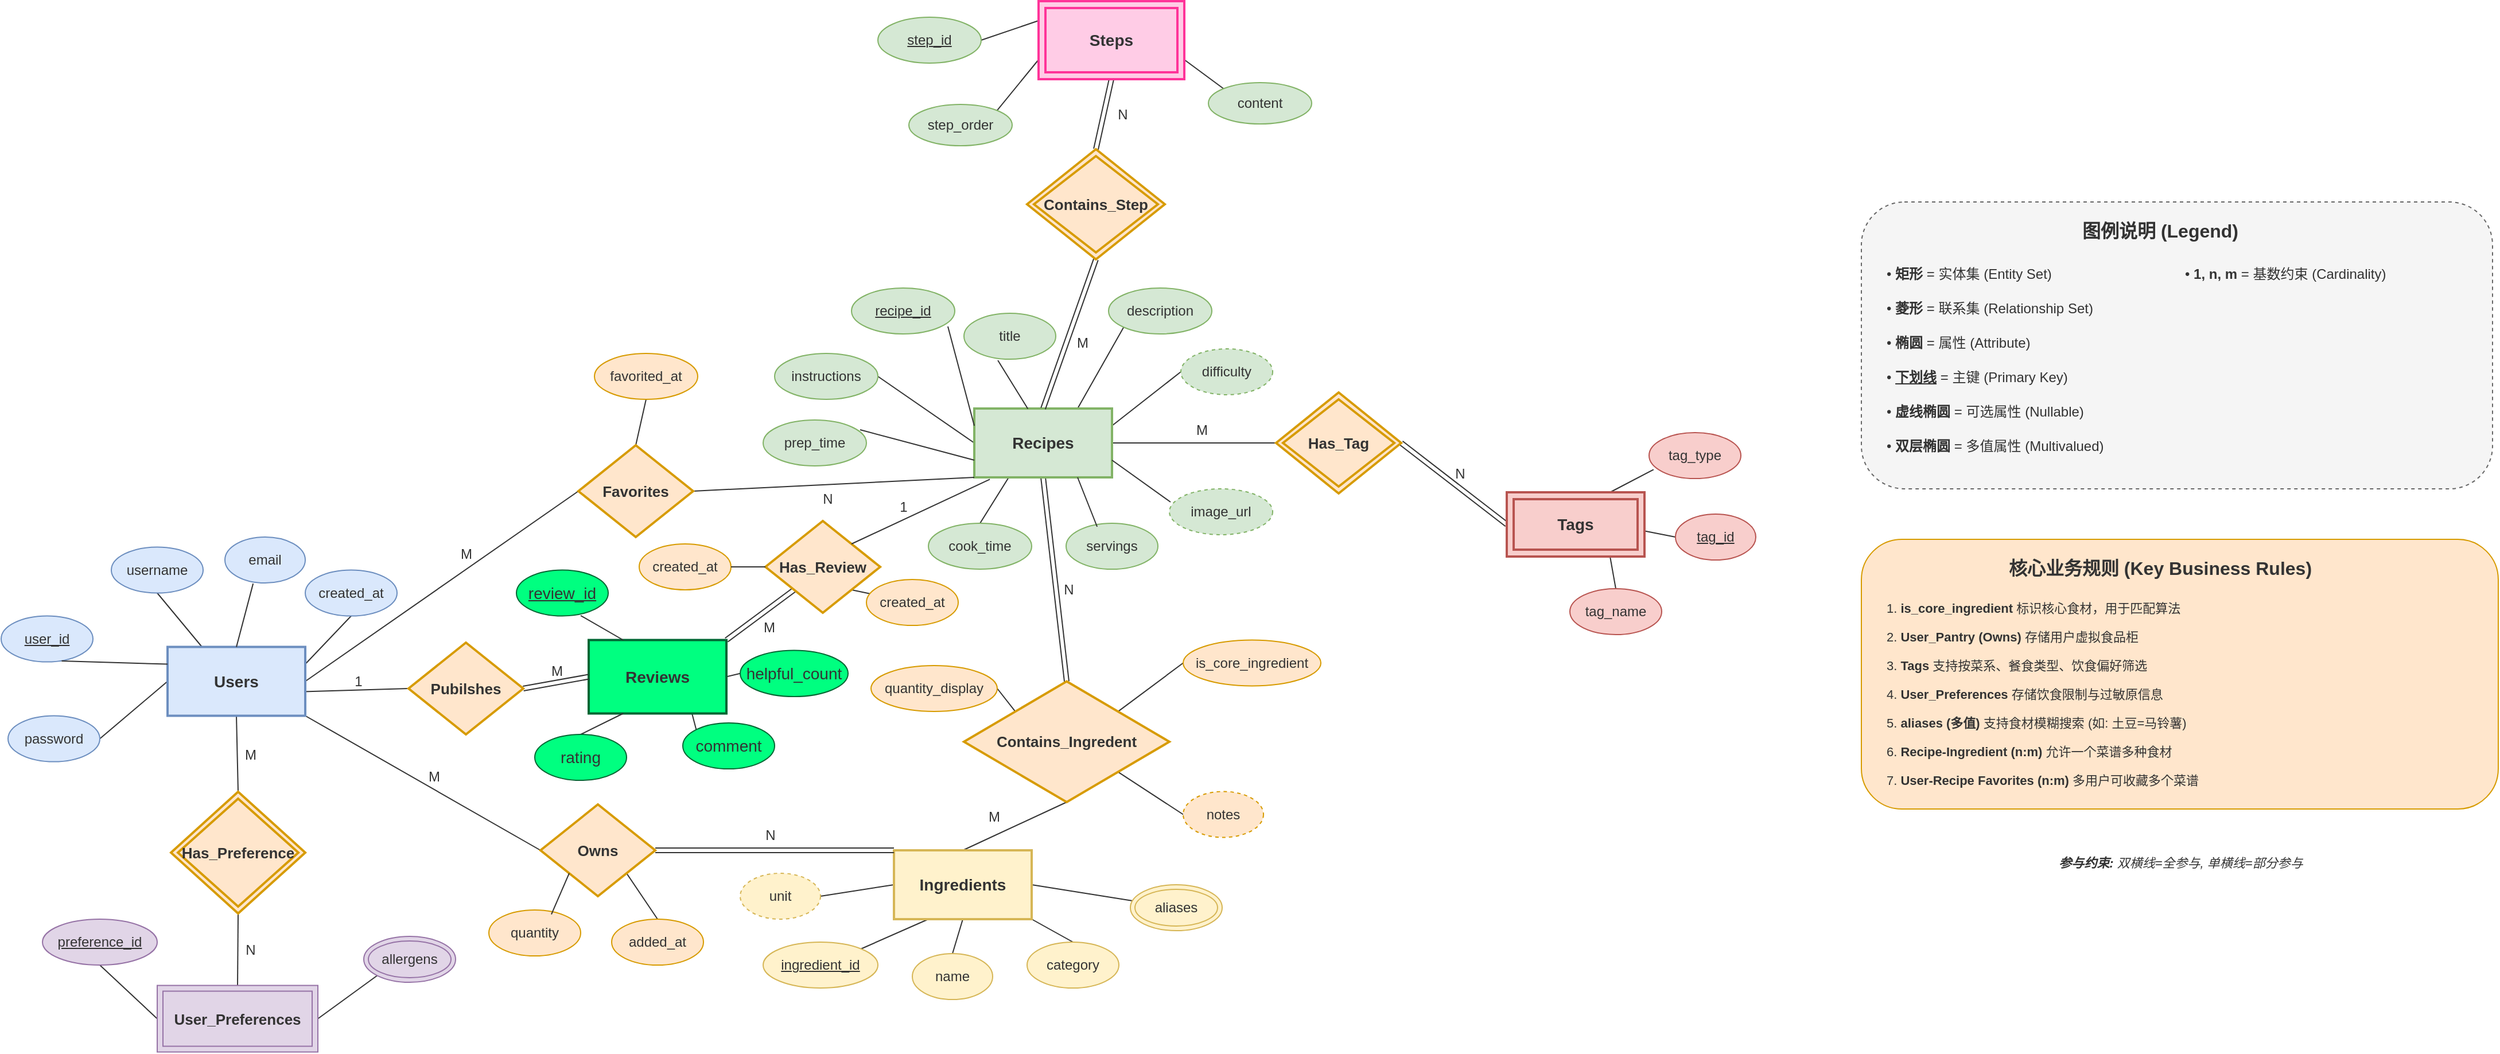 <mxfile version="28.2.5">
  <diagram name="第 1 页" id="XgIQo4NafmfbC__hgtfv">
    <mxGraphModel dx="1682" dy="1152" grid="0" gridSize="10" guides="1" tooltips="1" connect="1" arrows="1" fold="1" page="0" pageScale="1" pageWidth="1169" pageHeight="827" background="#ffffff" math="0" shadow="0">
      <root>
        <mxCell id="0" />
        <mxCell id="1" parent="0" />
        <mxCell id="4LYANcPHWq9vuV5rM0Qy-9" style="rounded=0;orthogonalLoop=1;jettySize=auto;html=1;exitX=0.25;exitY=1;exitDx=0;exitDy=0;entryX=1;entryY=0;entryDx=0;entryDy=0;endArrow=none;endFill=0;strokeColor=#333333;" parent="1" source="4LYANcPHWq9vuV5rM0Qy-1" target="4LYANcPHWq9vuV5rM0Qy-2" edge="1">
          <mxGeometry relative="1" as="geometry" />
        </mxCell>
        <mxCell id="4LYANcPHWq9vuV5rM0Qy-10" style="rounded=0;orthogonalLoop=1;jettySize=auto;html=1;exitX=0;exitY=0.5;exitDx=0;exitDy=0;entryX=1;entryY=0.5;entryDx=0;entryDy=0;endArrow=none;endFill=0;strokeColor=#333333;" parent="1" source="4LYANcPHWq9vuV5rM0Qy-1" target="4LYANcPHWq9vuV5rM0Qy-6" edge="1">
          <mxGeometry relative="1" as="geometry" />
        </mxCell>
        <mxCell id="4LYANcPHWq9vuV5rM0Qy-11" style="rounded=0;orthogonalLoop=1;jettySize=auto;html=1;exitX=0.5;exitY=1;exitDx=0;exitDy=0;entryX=0.5;entryY=0;entryDx=0;entryDy=0;endArrow=none;endFill=0;strokeColor=#333333;" parent="1" source="4LYANcPHWq9vuV5rM0Qy-1" target="4LYANcPHWq9vuV5rM0Qy-3" edge="1">
          <mxGeometry relative="1" as="geometry" />
        </mxCell>
        <mxCell id="4LYANcPHWq9vuV5rM0Qy-12" style="rounded=0;orthogonalLoop=1;jettySize=auto;html=1;exitX=1;exitY=1;exitDx=0;exitDy=0;entryX=0.5;entryY=0;entryDx=0;entryDy=0;endArrow=none;endFill=0;strokeColor=#333333;" parent="1" source="4LYANcPHWq9vuV5rM0Qy-1" target="4LYANcPHWq9vuV5rM0Qy-4" edge="1">
          <mxGeometry relative="1" as="geometry" />
        </mxCell>
        <mxCell id="4LYANcPHWq9vuV5rM0Qy-13" style="rounded=0;orthogonalLoop=1;jettySize=auto;html=1;exitX=1;exitY=0.5;exitDx=0;exitDy=0;endArrow=none;endFill=0;strokeColor=#333333;" parent="1" source="4LYANcPHWq9vuV5rM0Qy-1" target="4LYANcPHWq9vuV5rM0Qy-5" edge="1">
          <mxGeometry relative="1" as="geometry" />
        </mxCell>
        <mxCell id="4LYANcPHWq9vuV5rM0Qy-44" style="rounded=0;orthogonalLoop=1;jettySize=auto;html=1;exitX=0.5;exitY=0;exitDx=0;exitDy=0;entryX=0.5;entryY=1;entryDx=0;entryDy=0;strokeColor=#333333;endArrow=none;endFill=0;" parent="1" source="4LYANcPHWq9vuV5rM0Qy-1" target="4LYANcPHWq9vuV5rM0Qy-34" edge="1">
          <mxGeometry relative="1" as="geometry" />
        </mxCell>
        <mxCell id="4LYANcPHWq9vuV5rM0Qy-1" value="&lt;b&gt;Ingredients&lt;/b&gt;" style="rounded=0;whiteSpace=wrap;html=1;fillColor=#fff2cc;strokeColor=#d6b656;fontStyle=1;fontSize=14;strokeWidth=2;fontColor=#333333;" parent="1" vertex="1">
          <mxGeometry x="868" y="1071" width="120" height="60" as="geometry" />
        </mxCell>
        <mxCell id="4LYANcPHWq9vuV5rM0Qy-2" value="&lt;u&gt;ingredient_id&lt;/u&gt;" style="ellipse;whiteSpace=wrap;html=1;fillColor=#fff2cc;strokeColor=#d6b656;fontColor=#333333;" parent="1" vertex="1">
          <mxGeometry x="754" y="1151" width="100" height="40" as="geometry" />
        </mxCell>
        <mxCell id="4LYANcPHWq9vuV5rM0Qy-3" value="name" style="ellipse;whiteSpace=wrap;html=1;fillColor=#fff2cc;strokeColor=#d6b656;fontColor=#333333;" parent="1" vertex="1">
          <mxGeometry x="884" y="1161" width="70" height="40" as="geometry" />
        </mxCell>
        <mxCell id="4LYANcPHWq9vuV5rM0Qy-4" value="category" style="ellipse;whiteSpace=wrap;html=1;fillColor=#fff2cc;strokeColor=#d6b656;fontColor=#333333;" parent="1" vertex="1">
          <mxGeometry x="984" y="1151" width="80" height="40" as="geometry" />
        </mxCell>
        <mxCell id="4LYANcPHWq9vuV5rM0Qy-5" value="aliases" style="ellipse;whiteSpace=wrap;html=1;fillColor=#fff2cc;strokeColor=#d6b656;shape=doubleEllipse;fontColor=#333333;" parent="1" vertex="1">
          <mxGeometry x="1074" y="1101" width="80" height="40" as="geometry" />
        </mxCell>
        <mxCell id="4LYANcPHWq9vuV5rM0Qy-6" value="unit" style="ellipse;whiteSpace=wrap;html=1;fillColor=#fff2cc;strokeColor=#d6b656;dashed=1;fontColor=#333333;" parent="1" vertex="1">
          <mxGeometry x="734" y="1091" width="70" height="40" as="geometry" />
        </mxCell>
        <mxCell id="4LYANcPHWq9vuV5rM0Qy-26" style="rounded=0;orthogonalLoop=1;jettySize=auto;html=1;exitX=0.75;exitY=0;exitDx=0;exitDy=0;entryX=0;entryY=1;entryDx=0;entryDy=0;strokeColor=#333333;startArrow=none;startFill=0;endArrow=none;endFill=0;" parent="1" source="4LYANcPHWq9vuV5rM0Qy-14" target="4LYANcPHWq9vuV5rM0Qy-17" edge="1">
          <mxGeometry relative="1" as="geometry" />
        </mxCell>
        <mxCell id="4LYANcPHWq9vuV5rM0Qy-27" style="rounded=0;orthogonalLoop=1;jettySize=auto;html=1;exitX=1;exitY=0.25;exitDx=0;exitDy=0;entryX=0;entryY=0.5;entryDx=0;entryDy=0;strokeColor=#333333;startArrow=none;startFill=0;endArrow=none;endFill=0;" parent="1" source="4LYANcPHWq9vuV5rM0Qy-14" target="4LYANcPHWq9vuV5rM0Qy-23" edge="1">
          <mxGeometry relative="1" as="geometry" />
        </mxCell>
        <mxCell id="4LYANcPHWq9vuV5rM0Qy-30" style="rounded=0;orthogonalLoop=1;jettySize=auto;html=1;exitX=0.25;exitY=1;exitDx=0;exitDy=0;entryX=0.5;entryY=0;entryDx=0;entryDy=0;strokeColor=#333333;startArrow=none;startFill=0;endArrow=none;endFill=0;" parent="1" source="4LYANcPHWq9vuV5rM0Qy-14" target="4LYANcPHWq9vuV5rM0Qy-20" edge="1">
          <mxGeometry relative="1" as="geometry" />
        </mxCell>
        <mxCell id="4LYANcPHWq9vuV5rM0Qy-32" style="rounded=0;orthogonalLoop=1;jettySize=auto;html=1;exitX=0;exitY=0.5;exitDx=0;exitDy=0;entryX=1;entryY=0.5;entryDx=0;entryDy=0;strokeColor=#333333;startArrow=none;startFill=0;endArrow=none;endFill=0;" parent="1" source="4LYANcPHWq9vuV5rM0Qy-14" target="4LYANcPHWq9vuV5rM0Qy-18" edge="1">
          <mxGeometry relative="1" as="geometry" />
        </mxCell>
        <mxCell id="4LYANcPHWq9vuV5rM0Qy-43" style="rounded=0;orthogonalLoop=1;jettySize=auto;html=1;exitX=0.5;exitY=1;exitDx=0;exitDy=0;entryX=0.5;entryY=0;entryDx=0;entryDy=0;strokeColor=#333333;endArrow=none;endFill=0;shape=link;" parent="1" source="4LYANcPHWq9vuV5rM0Qy-14" target="4LYANcPHWq9vuV5rM0Qy-34" edge="1">
          <mxGeometry relative="1" as="geometry" />
        </mxCell>
        <mxCell id="4LYANcPHWq9vuV5rM0Qy-100" style="rounded=0;orthogonalLoop=1;jettySize=auto;html=1;exitX=1;exitY=0.5;exitDx=0;exitDy=0;strokeColor=#333333;entryX=0;entryY=0.5;entryDx=0;entryDy=0;endArrow=none;endFill=0;" parent="1" source="4LYANcPHWq9vuV5rM0Qy-14" target="fGZl--ZOmI5c5a0cFDRq-34" edge="1">
          <mxGeometry relative="1" as="geometry">
            <mxPoint x="1241" y="716" as="targetPoint" />
          </mxGeometry>
        </mxCell>
        <mxCell id="4LYANcPHWq9vuV5rM0Qy-14" value="&lt;b&gt;Recipes&lt;/b&gt;" style="rounded=0;whiteSpace=wrap;html=1;fillColor=#d5e8d4;strokeColor=#82B366;fontStyle=1;fontSize=14;strokeWidth=2;fontColor=#333333;" parent="1" vertex="1">
          <mxGeometry x="938" y="686" width="120" height="60" as="geometry" />
        </mxCell>
        <mxCell id="4LYANcPHWq9vuV5rM0Qy-15" value="&lt;u&gt;recipe_id&lt;/u&gt;" style="ellipse;whiteSpace=wrap;html=1;fillColor=#d5e8d4;strokeColor=#82b366;fontColor=#333333;" parent="1" vertex="1">
          <mxGeometry x="831" y="581" width="90" height="40" as="geometry" />
        </mxCell>
        <mxCell id="4LYANcPHWq9vuV5rM0Qy-16" value="title" style="ellipse;whiteSpace=wrap;html=1;fillColor=#d5e8d4;strokeColor=#82b366;fontColor=#333333;" parent="1" vertex="1">
          <mxGeometry x="929" y="603" width="80" height="40" as="geometry" />
        </mxCell>
        <mxCell id="4LYANcPHWq9vuV5rM0Qy-17" value="description" style="ellipse;whiteSpace=wrap;html=1;fillColor=#d5e8d4;strokeColor=#82b366;fontColor=#333333;" parent="1" vertex="1">
          <mxGeometry x="1055" y="581" width="90" height="40" as="geometry" />
        </mxCell>
        <mxCell id="4LYANcPHWq9vuV5rM0Qy-18" value="instructions" style="ellipse;whiteSpace=wrap;html=1;fillColor=#d5e8d4;strokeColor=#82b366;fontColor=#333333;" parent="1" vertex="1">
          <mxGeometry x="764" y="638" width="90" height="40" as="geometry" />
        </mxCell>
        <mxCell id="4LYANcPHWq9vuV5rM0Qy-19" value="prep_time" style="ellipse;whiteSpace=wrap;html=1;fillColor=#d5e8d4;strokeColor=#82b366;fontColor=#333333;" parent="1" vertex="1">
          <mxGeometry x="754" y="696" width="90" height="40" as="geometry" />
        </mxCell>
        <mxCell id="4LYANcPHWq9vuV5rM0Qy-20" value="cook_time" style="ellipse;whiteSpace=wrap;html=1;fillColor=#d5e8d4;strokeColor=#82b366;fontColor=#333333;" parent="1" vertex="1">
          <mxGeometry x="898" y="786" width="90" height="40" as="geometry" />
        </mxCell>
        <mxCell id="4LYANcPHWq9vuV5rM0Qy-21" value="servings" style="ellipse;whiteSpace=wrap;html=1;fillColor=#d5e8d4;strokeColor=#82b366;fontColor=#333333;" parent="1" vertex="1">
          <mxGeometry x="1018" y="786" width="80" height="40" as="geometry" />
        </mxCell>
        <mxCell id="4LYANcPHWq9vuV5rM0Qy-22" value="image_url" style="ellipse;whiteSpace=wrap;html=1;fillColor=#d5e8d4;strokeColor=#82b366;dashed=1;fontColor=#333333;" parent="1" vertex="1">
          <mxGeometry x="1108" y="756" width="90" height="40" as="geometry" />
        </mxCell>
        <mxCell id="4LYANcPHWq9vuV5rM0Qy-23" value="difficulty" style="ellipse;whiteSpace=wrap;html=1;fillColor=#d5e8d4;strokeColor=#82b366;dashed=1;fontColor=#333333;" parent="1" vertex="1">
          <mxGeometry x="1118" y="634" width="80" height="40" as="geometry" />
        </mxCell>
        <mxCell id="4LYANcPHWq9vuV5rM0Qy-25" style="rounded=0;orthogonalLoop=1;jettySize=auto;html=1;exitX=0.389;exitY=0.004;exitDx=0;exitDy=0;entryX=0.369;entryY=1.025;entryDx=0;entryDy=0;entryPerimeter=0;strokeColor=#333333;startArrow=none;startFill=0;exitPerimeter=0;endArrow=none;endFill=0;" parent="1" source="4LYANcPHWq9vuV5rM0Qy-14" target="4LYANcPHWq9vuV5rM0Qy-16" edge="1">
          <mxGeometry relative="1" as="geometry" />
        </mxCell>
        <mxCell id="4LYANcPHWq9vuV5rM0Qy-28" style="rounded=0;orthogonalLoop=1;jettySize=auto;html=1;exitX=1;exitY=0.75;exitDx=0;exitDy=0;entryX=0.011;entryY=0.288;entryDx=0;entryDy=0;entryPerimeter=0;strokeColor=#333333;startArrow=none;startFill=0;endArrow=none;endFill=0;" parent="1" source="4LYANcPHWq9vuV5rM0Qy-14" target="4LYANcPHWq9vuV5rM0Qy-22" edge="1">
          <mxGeometry relative="1" as="geometry" />
        </mxCell>
        <mxCell id="4LYANcPHWq9vuV5rM0Qy-29" style="rounded=0;orthogonalLoop=1;jettySize=auto;html=1;exitX=0.75;exitY=1;exitDx=0;exitDy=0;entryX=0.338;entryY=0.075;entryDx=0;entryDy=0;entryPerimeter=0;strokeColor=#333333;startArrow=none;startFill=0;endArrow=none;endFill=0;" parent="1" source="4LYANcPHWq9vuV5rM0Qy-14" target="4LYANcPHWq9vuV5rM0Qy-21" edge="1">
          <mxGeometry relative="1" as="geometry" />
        </mxCell>
        <mxCell id="4LYANcPHWq9vuV5rM0Qy-31" style="rounded=0;orthogonalLoop=1;jettySize=auto;html=1;exitX=0;exitY=0.75;exitDx=0;exitDy=0;entryX=0.939;entryY=0.213;entryDx=0;entryDy=0;entryPerimeter=0;strokeColor=#333333;startArrow=none;startFill=0;endArrow=none;endFill=0;" parent="1" source="4LYANcPHWq9vuV5rM0Qy-14" target="4LYANcPHWq9vuV5rM0Qy-19" edge="1">
          <mxGeometry relative="1" as="geometry" />
        </mxCell>
        <mxCell id="4LYANcPHWq9vuV5rM0Qy-33" style="rounded=0;orthogonalLoop=1;jettySize=auto;html=1;exitX=0;exitY=0.25;exitDx=0;exitDy=0;entryX=0.933;entryY=0.838;entryDx=0;entryDy=0;entryPerimeter=0;strokeColor=#333333;startArrow=none;startFill=0;endArrow=none;endFill=0;" parent="1" source="4LYANcPHWq9vuV5rM0Qy-14" target="4LYANcPHWq9vuV5rM0Qy-15" edge="1">
          <mxGeometry relative="1" as="geometry" />
        </mxCell>
        <mxCell id="4LYANcPHWq9vuV5rM0Qy-40" style="rounded=0;orthogonalLoop=1;jettySize=auto;html=1;exitX=1;exitY=0;exitDx=0;exitDy=0;entryX=0;entryY=0.5;entryDx=0;entryDy=0;strokeColor=#333333;endArrow=none;endFill=0;" parent="1" source="4LYANcPHWq9vuV5rM0Qy-34" target="4LYANcPHWq9vuV5rM0Qy-36" edge="1">
          <mxGeometry relative="1" as="geometry" />
        </mxCell>
        <mxCell id="4LYANcPHWq9vuV5rM0Qy-41" style="rounded=0;orthogonalLoop=1;jettySize=auto;html=1;exitX=1;exitY=1;exitDx=0;exitDy=0;entryX=0;entryY=0.5;entryDx=0;entryDy=0;strokeColor=#333333;endArrow=none;endFill=0;" parent="1" source="4LYANcPHWq9vuV5rM0Qy-34" target="4LYANcPHWq9vuV5rM0Qy-37" edge="1">
          <mxGeometry relative="1" as="geometry" />
        </mxCell>
        <mxCell id="4LYANcPHWq9vuV5rM0Qy-42" style="rounded=0;orthogonalLoop=1;jettySize=auto;html=1;exitX=0;exitY=0;exitDx=0;exitDy=0;entryX=1;entryY=0.5;entryDx=0;entryDy=0;strokeColor=#333333;endArrow=none;endFill=0;" parent="1" source="4LYANcPHWq9vuV5rM0Qy-34" target="4LYANcPHWq9vuV5rM0Qy-35" edge="1">
          <mxGeometry relative="1" as="geometry" />
        </mxCell>
        <mxCell id="4LYANcPHWq9vuV5rM0Qy-34" value="&lt;b&gt;Contains_Ingredent&lt;/b&gt;" style="rhombus;whiteSpace=wrap;html=1;fillColor=#ffe6cc;strokeColor=#d79b00;fontStyle=1;fontSize=13;strokeWidth=2;fontColor=#333333;" parent="1" vertex="1">
          <mxGeometry x="929" y="923.75" width="179" height="105.25" as="geometry" />
        </mxCell>
        <mxCell id="4LYANcPHWq9vuV5rM0Qy-35" value="quantity_display" style="ellipse;whiteSpace=wrap;html=1;fillColor=#ffe6cc;strokeColor=#d79b00;fontColor=#333333;" parent="1" vertex="1">
          <mxGeometry x="848" y="910" width="110" height="40" as="geometry" />
        </mxCell>
        <mxCell id="4LYANcPHWq9vuV5rM0Qy-36" value="is_core_ingredient" style="ellipse;whiteSpace=wrap;html=1;fillColor=#ffe6cc;strokeColor=#d79b00;fontColor=#333333;" parent="1" vertex="1">
          <mxGeometry x="1120" y="887.75" width="120" height="40" as="geometry" />
        </mxCell>
        <mxCell id="4LYANcPHWq9vuV5rM0Qy-37" value="notes" style="ellipse;whiteSpace=wrap;html=1;fillColor=#ffe6cc;strokeColor=#d79b00;dashed=1;fontColor=#333333;" parent="1" vertex="1">
          <mxGeometry x="1120" y="1019.75" width="70" height="40" as="geometry" />
        </mxCell>
        <mxCell id="4LYANcPHWq9vuV5rM0Qy-56" style="rounded=0;orthogonalLoop=1;jettySize=auto;html=1;exitX=0.25;exitY=0;exitDx=0;exitDy=0;entryX=0.5;entryY=1;entryDx=0;entryDy=0;strokeColor=#333333;endArrow=none;endFill=0;" parent="1" source="4LYANcPHWq9vuV5rM0Qy-46" target="4LYANcPHWq9vuV5rM0Qy-48" edge="1">
          <mxGeometry relative="1" as="geometry" />
        </mxCell>
        <mxCell id="4LYANcPHWq9vuV5rM0Qy-58" style="rounded=0;orthogonalLoop=1;jettySize=auto;html=1;exitX=1;exitY=0.25;exitDx=0;exitDy=0;entryX=0.5;entryY=1;entryDx=0;entryDy=0;strokeColor=#333333;endArrow=none;endFill=0;" parent="1" source="4LYANcPHWq9vuV5rM0Qy-46" target="4LYANcPHWq9vuV5rM0Qy-51" edge="1">
          <mxGeometry relative="1" as="geometry" />
        </mxCell>
        <mxCell id="4LYANcPHWq9vuV5rM0Qy-59" style="rounded=0;orthogonalLoop=1;jettySize=auto;html=1;exitX=0;exitY=0.5;exitDx=0;exitDy=0;entryX=1;entryY=0.5;entryDx=0;entryDy=0;strokeColor=#333333;endArrow=none;endFill=0;" parent="1" source="4LYANcPHWq9vuV5rM0Qy-46" target="4LYANcPHWq9vuV5rM0Qy-50" edge="1">
          <mxGeometry relative="1" as="geometry" />
        </mxCell>
        <mxCell id="4LYANcPHWq9vuV5rM0Qy-67" style="rounded=0;orthogonalLoop=1;jettySize=auto;html=1;exitX=0.5;exitY=1;exitDx=0;exitDy=0;entryX=0.5;entryY=0;entryDx=0;entryDy=0;strokeColor=#333333;endArrow=none;endFill=0;" parent="1" source="4LYANcPHWq9vuV5rM0Qy-46" target="fGZl--ZOmI5c5a0cFDRq-9" edge="1">
          <mxGeometry relative="1" as="geometry">
            <mxPoint x="296.0" y="1040.25" as="targetPoint" />
          </mxGeometry>
        </mxCell>
        <mxCell id="4LYANcPHWq9vuV5rM0Qy-82" style="rounded=0;orthogonalLoop=1;jettySize=auto;html=1;exitX=1;exitY=1;exitDx=0;exitDy=0;entryX=0;entryY=0.5;entryDx=0;entryDy=0;strokeColor=#333333;endArrow=none;endFill=0;" parent="1" source="4LYANcPHWq9vuV5rM0Qy-46" target="4LYANcPHWq9vuV5rM0Qy-72" edge="1">
          <mxGeometry relative="1" as="geometry" />
        </mxCell>
        <mxCell id="4LYANcPHWq9vuV5rM0Qy-86" style="rounded=0;orthogonalLoop=1;jettySize=auto;html=1;exitX=1;exitY=0.5;exitDx=0;exitDy=0;entryX=0;entryY=0.5;entryDx=0;entryDy=0;strokeColor=#333333;endArrow=none;endFill=0;" parent="1" source="4LYANcPHWq9vuV5rM0Qy-46" target="4LYANcPHWq9vuV5rM0Qy-85" edge="1">
          <mxGeometry relative="1" as="geometry" />
        </mxCell>
        <mxCell id="Ztesn_iidaRLeLfR7DhW-21" style="rounded=0;orthogonalLoop=1;jettySize=auto;html=1;exitX=0.986;exitY=0.649;exitDx=0;exitDy=0;entryX=0;entryY=0.5;entryDx=0;entryDy=0;endArrow=none;endFill=0;strokeColor=#333333;exitPerimeter=0;" parent="1" source="4LYANcPHWq9vuV5rM0Qy-46" target="Ztesn_iidaRLeLfR7DhW-19" edge="1">
          <mxGeometry relative="1" as="geometry" />
        </mxCell>
        <mxCell id="4LYANcPHWq9vuV5rM0Qy-46" value="&lt;b&gt;Users&lt;/b&gt;" style="rounded=0;whiteSpace=wrap;html=1;fillColor=#dae8fc;strokeColor=#6c8ebf;fontStyle=1;fontSize=14;strokeWidth=2;fontColor=#333333;" parent="1" vertex="1">
          <mxGeometry x="235" y="893.75" width="120" height="60" as="geometry" />
        </mxCell>
        <mxCell id="4LYANcPHWq9vuV5rM0Qy-47" value="&lt;u&gt;user_id&lt;/u&gt;" style="ellipse;whiteSpace=wrap;html=1;fillColor=#dae8fc;strokeColor=#6c8ebf;fontColor=#333333;" parent="1" vertex="1">
          <mxGeometry x="90" y="866.75" width="80" height="40" as="geometry" />
        </mxCell>
        <mxCell id="4LYANcPHWq9vuV5rM0Qy-48" value="username" style="ellipse;whiteSpace=wrap;html=1;fillColor=#dae8fc;strokeColor=#6c8ebf;fontColor=#333333;" parent="1" vertex="1">
          <mxGeometry x="186" y="806.75" width="80" height="40" as="geometry" />
        </mxCell>
        <mxCell id="4LYANcPHWq9vuV5rM0Qy-49" value="email" style="ellipse;whiteSpace=wrap;html=1;fillColor=#dae8fc;strokeColor=#6c8ebf;fontColor=#333333;" parent="1" vertex="1">
          <mxGeometry x="285" y="798" width="70" height="40" as="geometry" />
        </mxCell>
        <mxCell id="4LYANcPHWq9vuV5rM0Qy-50" value="password" style="ellipse;whiteSpace=wrap;html=1;fillColor=#dae8fc;strokeColor=#6c8ebf;fontColor=#333333;" parent="1" vertex="1">
          <mxGeometry x="96" y="953.75" width="80" height="40" as="geometry" />
        </mxCell>
        <mxCell id="4LYANcPHWq9vuV5rM0Qy-51" value="created_at" style="ellipse;whiteSpace=wrap;html=1;fillColor=#dae8fc;strokeColor=#6c8ebf;fontColor=#333333;" parent="1" vertex="1">
          <mxGeometry x="355" y="826.75" width="80" height="40" as="geometry" />
        </mxCell>
        <mxCell id="4LYANcPHWq9vuV5rM0Qy-55" style="rounded=0;orthogonalLoop=1;jettySize=auto;html=1;exitX=0;exitY=0.25;exitDx=0;exitDy=0;entryX=0.659;entryY=0.982;entryDx=0;entryDy=0;entryPerimeter=0;strokeColor=#333333;endArrow=none;endFill=0;" parent="1" source="4LYANcPHWq9vuV5rM0Qy-46" target="4LYANcPHWq9vuV5rM0Qy-47" edge="1">
          <mxGeometry relative="1" as="geometry" />
        </mxCell>
        <mxCell id="4LYANcPHWq9vuV5rM0Qy-57" style="rounded=0;orthogonalLoop=1;jettySize=auto;html=1;exitX=0.5;exitY=0;exitDx=0;exitDy=0;entryX=0.351;entryY=1.014;entryDx=0;entryDy=0;strokeColor=#333333;endArrow=none;endFill=0;entryPerimeter=0;" parent="1" source="4LYANcPHWq9vuV5rM0Qy-46" target="4LYANcPHWq9vuV5rM0Qy-49" edge="1">
          <mxGeometry relative="1" as="geometry" />
        </mxCell>
        <mxCell id="4LYANcPHWq9vuV5rM0Qy-64" style="rounded=0;orthogonalLoop=1;jettySize=auto;html=1;exitX=0;exitY=0.5;exitDx=0;exitDy=0;entryX=0.5;entryY=1;entryDx=0;entryDy=0;strokeColor=#333333;endArrow=none;endFill=0;" parent="1" source="fGZl--ZOmI5c5a0cFDRq-6" target="4LYANcPHWq9vuV5rM0Qy-61" edge="1">
          <mxGeometry relative="1" as="geometry">
            <mxPoint x="226" y="1192.25" as="sourcePoint" />
          </mxGeometry>
        </mxCell>
        <mxCell id="4LYANcPHWq9vuV5rM0Qy-65" style="rounded=0;orthogonalLoop=1;jettySize=auto;html=1;entryX=0;entryY=1;entryDx=0;entryDy=0;strokeColor=#333333;endArrow=none;endFill=0;exitX=1;exitY=0.5;exitDx=0;exitDy=0;" parent="1" source="fGZl--ZOmI5c5a0cFDRq-6" target="4LYANcPHWq9vuV5rM0Qy-62" edge="1">
          <mxGeometry relative="1" as="geometry">
            <mxPoint x="393" y="1208" as="sourcePoint" />
          </mxGeometry>
        </mxCell>
        <mxCell id="4LYANcPHWq9vuV5rM0Qy-61" value="&lt;u&gt;preference_id&lt;/u&gt;" style="ellipse;whiteSpace=wrap;html=1;fillColor=#e1d5e7;strokeColor=#9673a6;fontColor=#333333;" parent="1" vertex="1">
          <mxGeometry x="126" y="1131" width="100" height="40" as="geometry" />
        </mxCell>
        <mxCell id="4LYANcPHWq9vuV5rM0Qy-62" value="allergens" style="ellipse;whiteSpace=wrap;html=1;fillColor=#e1d5e7;strokeColor=#9673a6;shape=doubleEllipse;fontColor=#333333;" parent="1" vertex="1">
          <mxGeometry x="406" y="1146" width="80" height="40" as="geometry" />
        </mxCell>
        <mxCell id="fGZl--ZOmI5c5a0cFDRq-8" style="rounded=0;orthogonalLoop=1;jettySize=auto;html=1;exitX=0.5;exitY=1;exitDx=0;exitDy=0;entryX=0.5;entryY=0;entryDx=0;entryDy=0;strokeColor=#333333;endArrow=none;endFill=0;" edge="1" parent="1" source="fGZl--ZOmI5c5a0cFDRq-9" target="fGZl--ZOmI5c5a0cFDRq-6">
          <mxGeometry relative="1" as="geometry">
            <mxPoint x="296.0" y="1115.25" as="sourcePoint" />
          </mxGeometry>
        </mxCell>
        <mxCell id="4LYANcPHWq9vuV5rM0Qy-76" style="rounded=0;orthogonalLoop=1;jettySize=auto;html=1;exitX=1;exitY=0.5;exitDx=0;exitDy=0;entryX=0;entryY=0;entryDx=0;entryDy=0;shape=link;strokeColor=#333333;" parent="1" source="4LYANcPHWq9vuV5rM0Qy-72" target="4LYANcPHWq9vuV5rM0Qy-1" edge="1">
          <mxGeometry relative="1" as="geometry" />
        </mxCell>
        <mxCell id="4LYANcPHWq9vuV5rM0Qy-81" style="rounded=0;orthogonalLoop=1;jettySize=auto;html=1;exitX=1;exitY=1;exitDx=0;exitDy=0;entryX=0.5;entryY=0;entryDx=0;entryDy=0;endArrow=none;endFill=0;strokeColor=#333333;" parent="1" source="4LYANcPHWq9vuV5rM0Qy-72" target="4LYANcPHWq9vuV5rM0Qy-79" edge="1">
          <mxGeometry relative="1" as="geometry" />
        </mxCell>
        <mxCell id="4LYANcPHWq9vuV5rM0Qy-72" value="&lt;b&gt;Owns&lt;/b&gt;" style="rhombus;whiteSpace=wrap;html=1;fillColor=#ffe6cc;strokeColor=#d79b00;fontStyle=1;fontSize=13;strokeWidth=2;fontColor=#333333;" parent="1" vertex="1">
          <mxGeometry x="560" y="1031" width="100" height="80" as="geometry" />
        </mxCell>
        <mxCell id="4LYANcPHWq9vuV5rM0Qy-78" value="quantity" style="ellipse;whiteSpace=wrap;html=1;fillColor=#ffe6cc;strokeColor=#d79b00;fontColor=#333333;" parent="1" vertex="1">
          <mxGeometry x="515" y="1123" width="80" height="40" as="geometry" />
        </mxCell>
        <mxCell id="4LYANcPHWq9vuV5rM0Qy-79" value="added_at" style="ellipse;whiteSpace=wrap;html=1;fillColor=#ffe6cc;strokeColor=#d79b00;fontColor=#333333;" parent="1" vertex="1">
          <mxGeometry x="622" y="1131" width="80" height="40" as="geometry" />
        </mxCell>
        <mxCell id="4LYANcPHWq9vuV5rM0Qy-80" style="rounded=0;orthogonalLoop=1;jettySize=auto;html=1;exitX=0;exitY=1;exitDx=0;exitDy=0;entryX=0.681;entryY=0.096;entryDx=0;entryDy=0;entryPerimeter=0;endArrow=none;endFill=0;strokeColor=#333333;" parent="1" source="4LYANcPHWq9vuV5rM0Qy-72" target="4LYANcPHWq9vuV5rM0Qy-78" edge="1">
          <mxGeometry relative="1" as="geometry" />
        </mxCell>
        <mxCell id="4LYANcPHWq9vuV5rM0Qy-87" style="rounded=0;orthogonalLoop=1;jettySize=auto;html=1;exitX=1;exitY=0.5;exitDx=0;exitDy=0;entryX=0;entryY=1;entryDx=0;entryDy=0;strokeColor=#333333;endArrow=none;endFill=0;" parent="1" source="4LYANcPHWq9vuV5rM0Qy-85" target="4LYANcPHWq9vuV5rM0Qy-14" edge="1">
          <mxGeometry relative="1" as="geometry" />
        </mxCell>
        <mxCell id="4LYANcPHWq9vuV5rM0Qy-89" style="rounded=0;orthogonalLoop=1;jettySize=auto;html=1;exitX=0.5;exitY=0;exitDx=0;exitDy=0;entryX=0.5;entryY=1;entryDx=0;entryDy=0;endArrow=none;endFill=0;strokeColor=#333333;" parent="1" source="4LYANcPHWq9vuV5rM0Qy-85" target="4LYANcPHWq9vuV5rM0Qy-88" edge="1">
          <mxGeometry relative="1" as="geometry" />
        </mxCell>
        <mxCell id="4LYANcPHWq9vuV5rM0Qy-85" value="&lt;b&gt;Favorites&lt;/b&gt;" style="rhombus;whiteSpace=wrap;html=1;fillColor=#ffe6cc;strokeColor=#d79b00;fontStyle=1;fontSize=13;strokeWidth=2;fontColor=#333333;" parent="1" vertex="1">
          <mxGeometry x="593" y="718" width="100" height="80" as="geometry" />
        </mxCell>
        <mxCell id="4LYANcPHWq9vuV5rM0Qy-88" value="favorited_at" style="ellipse;whiteSpace=wrap;html=1;fillColor=#ffe6cc;strokeColor=#d79b00;fontColor=#333333;" parent="1" vertex="1">
          <mxGeometry x="607" y="638" width="90" height="40" as="geometry" />
        </mxCell>
        <mxCell id="4LYANcPHWq9vuV5rM0Qy-97" style="rounded=0;orthogonalLoop=1;jettySize=auto;html=1;exitX=1.002;exitY=0.602;exitDx=0;exitDy=0;entryX=0;entryY=0.5;entryDx=0;entryDy=0;strokeColor=#333333;endArrow=none;endFill=0;exitPerimeter=0;" parent="1" source="fGZl--ZOmI5c5a0cFDRq-43" target="4LYANcPHWq9vuV5rM0Qy-91" edge="1">
          <mxGeometry relative="1" as="geometry">
            <mxPoint x="1522" y="786.5" as="sourcePoint" />
          </mxGeometry>
        </mxCell>
        <mxCell id="4LYANcPHWq9vuV5rM0Qy-98" style="rounded=0;orthogonalLoop=1;jettySize=auto;html=1;exitX=0.75;exitY=1;exitDx=0;exitDy=0;entryX=0.5;entryY=0;entryDx=0;entryDy=0;strokeColor=#333333;endArrow=none;endFill=0;" parent="1" source="fGZl--ZOmI5c5a0cFDRq-43" target="4LYANcPHWq9vuV5rM0Qy-92" edge="1">
          <mxGeometry relative="1" as="geometry">
            <mxPoint x="1491.5" y="812" as="sourcePoint" />
          </mxGeometry>
        </mxCell>
        <mxCell id="4LYANcPHWq9vuV5rM0Qy-91" value="&lt;u&gt;tag_id&lt;/u&gt;" style="ellipse;whiteSpace=wrap;html=1;fillColor=#f8cecc;strokeColor=#b85450;fontColor=#333333;" parent="1" vertex="1">
          <mxGeometry x="1549" y="778" width="70" height="40" as="geometry" />
        </mxCell>
        <mxCell id="4LYANcPHWq9vuV5rM0Qy-92" value="tag_name" style="ellipse;whiteSpace=wrap;html=1;fillColor=#f8cecc;strokeColor=#b85450;fontColor=#333333;" parent="1" vertex="1">
          <mxGeometry x="1457" y="843" width="80" height="40" as="geometry" />
        </mxCell>
        <mxCell id="4LYANcPHWq9vuV5rM0Qy-93" value="tag_type" style="ellipse;whiteSpace=wrap;html=1;fillColor=#f8cecc;strokeColor=#b85450;fontColor=#333333;" parent="1" vertex="1">
          <mxGeometry x="1526" y="707" width="80" height="40" as="geometry" />
        </mxCell>
        <mxCell id="4LYANcPHWq9vuV5rM0Qy-96" style="rounded=0;orthogonalLoop=1;jettySize=auto;html=1;exitX=0.75;exitY=0;exitDx=0;exitDy=0;entryX=0.049;entryY=0.804;entryDx=0;entryDy=0;entryPerimeter=0;strokeColor=#333333;endArrow=none;endFill=0;" parent="1" source="fGZl--ZOmI5c5a0cFDRq-43" target="4LYANcPHWq9vuV5rM0Qy-93" edge="1">
          <mxGeometry relative="1" as="geometry">
            <mxPoint x="1491.5" y="761" as="sourcePoint" />
          </mxGeometry>
        </mxCell>
        <mxCell id="4LYANcPHWq9vuV5rM0Qy-103" style="rounded=0;orthogonalLoop=1;jettySize=auto;html=1;exitX=1;exitY=0.5;exitDx=0;exitDy=0;entryX=0;entryY=0.5;entryDx=0;entryDy=0;shape=link;strokeColor=#333333;" parent="1" source="fGZl--ZOmI5c5a0cFDRq-34" target="fGZl--ZOmI5c5a0cFDRq-43" edge="1">
          <mxGeometry relative="1" as="geometry">
            <mxPoint x="1341" y="716" as="sourcePoint" />
            <mxPoint x="1400" y="786.5" as="targetPoint" />
          </mxGeometry>
        </mxCell>
        <mxCell id="4LYANcPHWq9vuV5rM0Qy-104" value="" style="rounded=1;whiteSpace=wrap;html=1;fillColor=#f5f5f5;strokeColor=#666666;fontColor=#333333;dashed=1;align=left;verticalAlign=top;" parent="1" vertex="1">
          <mxGeometry x="1711" y="506" width="550" height="250" as="geometry" />
        </mxCell>
        <mxCell id="4LYANcPHWq9vuV5rM0Qy-105" value="&lt;b&gt;&lt;font style=&quot;font-size: 16px;&quot;&gt;图例说明 (Legend)&lt;/font&gt;&lt;/b&gt;" style="text;html=1;align=center;verticalAlign=middle;resizable=0;points=[];autosize=1;fontColor=#333333;" parent="1" vertex="1">
          <mxGeometry x="1881" y="516" width="180" height="30" as="geometry" />
        </mxCell>
        <mxCell id="4LYANcPHWq9vuV5rM0Qy-106" value="• &lt;b&gt;矩形&lt;/b&gt; = 实体集 (Entity Set)" style="text;html=1;align=left;verticalAlign=middle;resizable=0;points=[];autosize=1;fontSize=12;fontColor=#333333;" parent="1" vertex="1">
          <mxGeometry x="1731" y="556" width="220" height="25" as="geometry" />
        </mxCell>
        <mxCell id="4LYANcPHWq9vuV5rM0Qy-107" value="• &lt;b&gt;菱形&lt;/b&gt; = 联系集 (Relationship Set)" style="text;html=1;align=left;verticalAlign=middle;resizable=0;points=[];autosize=1;fontSize=12;fontColor=#333333;" parent="1" vertex="1">
          <mxGeometry x="1731" y="586" width="260" height="25" as="geometry" />
        </mxCell>
        <mxCell id="4LYANcPHWq9vuV5rM0Qy-108" value="• &lt;b&gt;椭圆&lt;/b&gt; = 属性 (Attribute)" style="text;html=1;align=left;verticalAlign=middle;resizable=0;points=[];autosize=1;fontSize=12;fontColor=#333333;" parent="1" vertex="1">
          <mxGeometry x="1731" y="616" width="210" height="25" as="geometry" />
        </mxCell>
        <mxCell id="4LYANcPHWq9vuV5rM0Qy-109" value="• &lt;b&gt;&lt;u&gt;下划线&lt;/u&gt;&lt;/b&gt; = 主键 (Primary Key)" style="text;html=1;align=left;verticalAlign=middle;resizable=0;points=[];autosize=1;fontSize=12;fontColor=#333333;" parent="1" vertex="1">
          <mxGeometry x="1731" y="646" width="240" height="25" as="geometry" />
        </mxCell>
        <mxCell id="4LYANcPHWq9vuV5rM0Qy-110" value="• &lt;b&gt;虚线椭圆&lt;/b&gt; = 可选属性 (Nullable)" style="text;html=1;align=left;verticalAlign=middle;resizable=0;points=[];autosize=1;fontSize=12;fontColor=#333333;" parent="1" vertex="1">
          <mxGeometry x="1731" y="676" width="260" height="25" as="geometry" />
        </mxCell>
        <mxCell id="4LYANcPHWq9vuV5rM0Qy-111" value="• &lt;b&gt;双层椭圆&lt;/b&gt; = 多值属性 (Multivalued)" style="text;html=1;align=left;verticalAlign=middle;resizable=0;points=[];autosize=1;fontSize=12;fontColor=#333333;" parent="1" vertex="1">
          <mxGeometry x="1731" y="706" width="280" height="25" as="geometry" />
        </mxCell>
        <mxCell id="4LYANcPHWq9vuV5rM0Qy-112" value="• &lt;b&gt;1, n, m&lt;/b&gt; = 基数约束 (Cardinality)" style="text;html=1;align=left;verticalAlign=middle;resizable=0;points=[];autosize=1;fontSize=12;fontColor=#333333;" parent="1" vertex="1">
          <mxGeometry x="1991" y="556" width="250" height="25" as="geometry" />
        </mxCell>
        <mxCell id="4LYANcPHWq9vuV5rM0Qy-113" value="" style="rounded=1;whiteSpace=wrap;html=1;fillColor=#ffe6cc;strokeColor=#d79b00;align=left;verticalAlign=top;fontColor=#333333;" parent="1" vertex="1">
          <mxGeometry x="1711" y="800" width="555" height="235" as="geometry" />
        </mxCell>
        <mxCell id="4LYANcPHWq9vuV5rM0Qy-114" value="&lt;b&gt;&lt;font style=&quot;font-size: 16px;&quot;&gt;核心业务规则 (Key Business Rules)&lt;/font&gt;&lt;/b&gt;" style="text;html=1;align=center;verticalAlign=middle;resizable=0;points=[];autosize=1;fontColor=#333333;" parent="1" vertex="1">
          <mxGeometry x="1821" y="810" width="300" height="30" as="geometry" />
        </mxCell>
        <mxCell id="4LYANcPHWq9vuV5rM0Qy-115" value="1. &lt;b&gt;is_core_ingredient&lt;/b&gt; 标识核心食材，用于匹配算法" style="text;html=1;align=left;verticalAlign=middle;resizable=0;points=[];autosize=1;fontSize=11;fontColor=#333333;" parent="1" vertex="1">
          <mxGeometry x="1731" y="850" width="350" height="20" as="geometry" />
        </mxCell>
        <mxCell id="4LYANcPHWq9vuV5rM0Qy-116" value="2. &lt;b&gt;User_Pantry (Owns)&lt;/b&gt; 存储用户虚拟食品柜" style="text;html=1;align=left;verticalAlign=middle;resizable=0;points=[];autosize=1;fontSize=11;fontColor=#333333;" parent="1" vertex="1">
          <mxGeometry x="1731" y="875" width="340" height="20" as="geometry" />
        </mxCell>
        <mxCell id="4LYANcPHWq9vuV5rM0Qy-117" value="3. &lt;b&gt;Tags&lt;/b&gt; 支持按菜系、餐食类型、饮食偏好筛选" style="text;html=1;align=left;verticalAlign=middle;resizable=0;points=[];autosize=1;fontSize=11;fontColor=#333333;" parent="1" vertex="1">
          <mxGeometry x="1731" y="900" width="360" height="20" as="geometry" />
        </mxCell>
        <mxCell id="4LYANcPHWq9vuV5rM0Qy-118" value="4. &lt;b&gt;User_Preferences&lt;/b&gt; 存储饮食限制与过敏原信息" style="text;html=1;align=left;verticalAlign=middle;resizable=0;points=[];autosize=1;fontSize=11;fontColor=#333333;" parent="1" vertex="1">
          <mxGeometry x="1731" y="925" width="380" height="20" as="geometry" />
        </mxCell>
        <mxCell id="4LYANcPHWq9vuV5rM0Qy-119" value="5. &lt;b&gt;aliases (多值)&lt;/b&gt; 支持食材模糊搜索 (如: 土豆=马铃薯)" style="text;html=1;align=left;verticalAlign=middle;resizable=0;points=[];autosize=1;fontSize=11;fontColor=#333333;" parent="1" vertex="1">
          <mxGeometry x="1731" y="950" width="420" height="20" as="geometry" />
        </mxCell>
        <mxCell id="4LYANcPHWq9vuV5rM0Qy-120" value="6. &lt;b&gt;Recipe-Ingredient (n:m)&lt;/b&gt; 允许一个菜谱多种食材" style="text;html=1;align=left;verticalAlign=middle;resizable=0;points=[];autosize=1;fontSize=11;fontColor=#333333;" parent="1" vertex="1">
          <mxGeometry x="1731" y="975" width="400" height="20" as="geometry" />
        </mxCell>
        <mxCell id="4LYANcPHWq9vuV5rM0Qy-121" value="7. &lt;b&gt;User-Recipe Favorites (n:m)&lt;/b&gt; 多用户可收藏多个菜谱" style="text;html=1;align=left;verticalAlign=middle;resizable=0;points=[];autosize=1;fontSize=11;fontColor=#333333;" parent="1" vertex="1">
          <mxGeometry x="1731" y="1000" width="420" height="20" as="geometry" />
        </mxCell>
        <mxCell id="4LYANcPHWq9vuV5rM0Qy-122" value="&lt;b&gt;参与约束:&lt;/b&gt;&amp;nbsp;双横线=全参与, 单横线=部分参与" style="text;html=1;align=center;verticalAlign=middle;resizable=0;points=[];autosize=1;fontSize=11;fontColor=#333333;fontStyle=2;" parent="1" vertex="1">
          <mxGeometry x="1873.5" y="1069" width="231" height="25" as="geometry" />
        </mxCell>
        <mxCell id="Ztesn_iidaRLeLfR7DhW-6" style="rounded=0;orthogonalLoop=1;jettySize=auto;html=1;exitX=0.5;exitY=1;exitDx=0;exitDy=0;entryX=0.5;entryY=0;entryDx=0;entryDy=0;shape=link;strokeColor=#333333;" parent="1" source="fGZl--ZOmI5c5a0cFDRq-47" target="fGZl--ZOmI5c5a0cFDRq-44" edge="1">
          <mxGeometry relative="1" as="geometry">
            <mxPoint x="1055" y="400.0" as="sourcePoint" />
            <mxPoint x="1050" y="467" as="targetPoint" />
          </mxGeometry>
        </mxCell>
        <mxCell id="Ztesn_iidaRLeLfR7DhW-12" style="rounded=0;orthogonalLoop=1;jettySize=auto;html=1;exitX=0;exitY=0.25;exitDx=0;exitDy=0;entryX=1;entryY=0.5;entryDx=0;entryDy=0;strokeColor=#333333;endArrow=none;endFill=0;" parent="1" source="fGZl--ZOmI5c5a0cFDRq-47" target="Ztesn_iidaRLeLfR7DhW-3" edge="1">
          <mxGeometry relative="1" as="geometry">
            <mxPoint x="995" y="355.0" as="sourcePoint" />
          </mxGeometry>
        </mxCell>
        <mxCell id="Ztesn_iidaRLeLfR7DhW-15" style="rounded=0;orthogonalLoop=1;jettySize=auto;html=1;exitX=0;exitY=0.75;exitDx=0;exitDy=0;entryX=1;entryY=0;entryDx=0;entryDy=0;strokeColor=#333333;endArrow=none;endFill=0;" parent="1" source="fGZl--ZOmI5c5a0cFDRq-47" target="Ztesn_iidaRLeLfR7DhW-4" edge="1">
          <mxGeometry relative="1" as="geometry">
            <mxPoint x="995" y="385.0" as="sourcePoint" />
          </mxGeometry>
        </mxCell>
        <mxCell id="Ztesn_iidaRLeLfR7DhW-16" style="rounded=0;orthogonalLoop=1;jettySize=auto;html=1;exitX=1;exitY=0.75;exitDx=0;exitDy=0;entryX=0;entryY=0;entryDx=0;entryDy=0;strokeColor=#333333;endArrow=none;endFill=0;" parent="1" source="fGZl--ZOmI5c5a0cFDRq-47" target="Ztesn_iidaRLeLfR7DhW-9" edge="1">
          <mxGeometry relative="1" as="geometry">
            <mxPoint x="1115" y="385.0" as="sourcePoint" />
          </mxGeometry>
        </mxCell>
        <mxCell id="Ztesn_iidaRLeLfR7DhW-3" value="&lt;font style=&quot;color: rgb(51, 51, 51);&quot;&gt;&lt;u&gt;step&lt;/u&gt;&lt;u style=&quot;background-color: transparent;&quot;&gt;_id&lt;/u&gt;&lt;/font&gt;" style="ellipse;whiteSpace=wrap;html=1;fillColor=light-dark(#d5e8d4, #ffcce6);strokeColor=light-dark(#82b366, #ff3399);fontColor=#333333;" parent="1" vertex="1">
          <mxGeometry x="854" y="345" width="90" height="40" as="geometry" />
        </mxCell>
        <mxCell id="Ztesn_iidaRLeLfR7DhW-4" value="&lt;font color=&quot;#333333&quot;&gt;step_order&lt;/font&gt;" style="ellipse;whiteSpace=wrap;html=1;fillColor=light-dark(#d5e8d4, #ffcce6);strokeColor=light-dark(#82b366, #ff3399);fontColor=#333333;" parent="1" vertex="1">
          <mxGeometry x="881" y="421" width="90" height="36" as="geometry" />
        </mxCell>
        <mxCell id="Ztesn_iidaRLeLfR7DhW-7" style="rounded=0;orthogonalLoop=1;jettySize=auto;html=1;exitX=0.5;exitY=1;exitDx=0;exitDy=0;entryX=0.5;entryY=0;entryDx=0;entryDy=0;strokeColor=#333333;endArrow=none;endFill=0;shape=link;" parent="1" source="fGZl--ZOmI5c5a0cFDRq-44" target="4LYANcPHWq9vuV5rM0Qy-14" edge="1">
          <mxGeometry relative="1" as="geometry">
            <mxPoint x="1050" y="547" as="sourcePoint" />
          </mxGeometry>
        </mxCell>
        <mxCell id="Ztesn_iidaRLeLfR7DhW-9" value="&lt;font color=&quot;#333333&quot;&gt;content&lt;/font&gt;" style="ellipse;whiteSpace=wrap;html=1;fillColor=light-dark(#d5e8d4, #ffcce6);strokeColor=light-dark(#82b366, #ff3399);fontColor=#333333;" parent="1" vertex="1">
          <mxGeometry x="1142" y="402" width="90" height="36" as="geometry" />
        </mxCell>
        <mxCell id="Ztesn_iidaRLeLfR7DhW-23" style="rounded=0;orthogonalLoop=1;jettySize=auto;html=1;exitX=1;exitY=0;exitDx=0;exitDy=0;entryX=0;entryY=1;entryDx=0;entryDy=0;endArrow=none;endFill=0;strokeColor=#333333;shape=link;" parent="1" source="Ztesn_iidaRLeLfR7DhW-17" target="Ztesn_iidaRLeLfR7DhW-20" edge="1">
          <mxGeometry relative="1" as="geometry" />
        </mxCell>
        <mxCell id="fGZl--ZOmI5c5a0cFDRq-28" style="rounded=0;orthogonalLoop=1;jettySize=auto;html=1;exitX=0.75;exitY=1;exitDx=0;exitDy=0;entryX=0;entryY=0;entryDx=0;entryDy=0;endArrow=none;endFill=0;strokeColor=#333333;" edge="1" parent="1" source="Ztesn_iidaRLeLfR7DhW-17" target="fGZl--ZOmI5c5a0cFDRq-24">
          <mxGeometry relative="1" as="geometry" />
        </mxCell>
        <mxCell id="fGZl--ZOmI5c5a0cFDRq-53" style="rounded=0;orthogonalLoop=1;jettySize=auto;html=1;exitX=1;exitY=0.5;exitDx=0;exitDy=0;entryX=0;entryY=0.5;entryDx=0;entryDy=0;strokeColor=#333333;endArrow=none;endFill=0;" edge="1" parent="1" source="Ztesn_iidaRLeLfR7DhW-17" target="fGZl--ZOmI5c5a0cFDRq-52">
          <mxGeometry relative="1" as="geometry" />
        </mxCell>
        <mxCell id="Ztesn_iidaRLeLfR7DhW-17" value="&lt;b&gt;&lt;font style=&quot;color: rgb(51, 51, 51);&quot;&gt;Reviews&lt;/font&gt;&lt;/b&gt;" style="rounded=0;whiteSpace=wrap;html=1;fillColor=#00FF80;strokeColor=#006633;fontStyle=1;fontSize=14;strokeWidth=2;fontColor=#333333;" parent="1" vertex="1">
          <mxGeometry x="602" y="887.75" width="120" height="64" as="geometry" />
        </mxCell>
        <mxCell id="Ztesn_iidaRLeLfR7DhW-22" style="rounded=0;orthogonalLoop=1;jettySize=auto;html=1;exitX=1;exitY=0.5;exitDx=0;exitDy=0;entryX=0;entryY=0.5;entryDx=0;entryDy=0;shape=link;strokeColor=#333333;" parent="1" source="Ztesn_iidaRLeLfR7DhW-19" target="Ztesn_iidaRLeLfR7DhW-17" edge="1">
          <mxGeometry relative="1" as="geometry" />
        </mxCell>
        <mxCell id="Ztesn_iidaRLeLfR7DhW-19" value="&lt;b&gt;&lt;font style=&quot;color: rgb(51, 51, 51);&quot;&gt;Pubilshes&lt;/font&gt;&lt;/b&gt;" style="rhombus;whiteSpace=wrap;html=1;fillColor=#ffe6cc;strokeColor=#d79b00;fontStyle=1;fontSize=13;strokeWidth=2;fontColor=#333333;" parent="1" vertex="1">
          <mxGeometry x="445" y="890" width="100" height="80" as="geometry" />
        </mxCell>
        <mxCell id="fGZl--ZOmI5c5a0cFDRq-50" style="rounded=0;orthogonalLoop=1;jettySize=auto;html=1;exitX=1;exitY=1;exitDx=0;exitDy=0;endArrow=none;endFill=0;strokeColor=#333333;" edge="1" parent="1" source="Ztesn_iidaRLeLfR7DhW-20" target="fGZl--ZOmI5c5a0cFDRq-49">
          <mxGeometry relative="1" as="geometry" />
        </mxCell>
        <mxCell id="Ztesn_iidaRLeLfR7DhW-20" value="&lt;b&gt;&lt;font style=&quot;color: rgb(51, 51, 51);&quot;&gt;Has_Review&lt;/font&gt;&lt;/b&gt;" style="rhombus;whiteSpace=wrap;html=1;fillColor=#ffe6cc;strokeColor=#d79b00;fontStyle=1;fontSize=13;strokeWidth=2;fontColor=#333333;" parent="1" vertex="1">
          <mxGeometry x="756" y="784" width="100" height="80" as="geometry" />
        </mxCell>
        <mxCell id="Ztesn_iidaRLeLfR7DhW-24" style="rounded=0;orthogonalLoop=1;jettySize=auto;html=1;exitX=1;exitY=0;exitDx=0;exitDy=0;entryX=0.113;entryY=1.028;entryDx=0;entryDy=0;entryPerimeter=0;endArrow=none;endFill=0;strokeColor=#333333;" parent="1" source="Ztesn_iidaRLeLfR7DhW-20" target="4LYANcPHWq9vuV5rM0Qy-14" edge="1">
          <mxGeometry relative="1" as="geometry" />
        </mxCell>
        <mxCell id="fGZl--ZOmI5c5a0cFDRq-6" value="&lt;b style=&quot;font-size: 13px;&quot;&gt;&lt;font style=&quot;color: rgb(51, 51, 51);&quot;&gt;User_Preferences&lt;/font&gt;&lt;/b&gt;" style="shape=ext;margin=3;double=1;whiteSpace=wrap;html=1;align=center;strokeColor=#9673A6;fillColor=#E1D5E7;" vertex="1" parent="1">
          <mxGeometry x="226" y="1188.75" width="140" height="58" as="geometry" />
        </mxCell>
        <mxCell id="fGZl--ZOmI5c5a0cFDRq-9" value="&lt;font style=&quot;color: rgb(51, 51, 51);&quot;&gt;Has_Preference&lt;/font&gt;" style="shape=rhombus;double=1;perimeter=rhombusPerimeter;whiteSpace=wrap;html=1;align=center;strokeColor=#d79b00;strokeWidth=2;verticalAlign=middle;fontFamily=Helvetica;fontSize=13;fontColor=#333333;fontStyle=1;fillColor=#ffe6cc;" vertex="1" parent="1">
          <mxGeometry x="238" y="1020" width="117" height="106" as="geometry" />
        </mxCell>
        <mxCell id="fGZl--ZOmI5c5a0cFDRq-13" value="&lt;font style=&quot;color: rgb(51, 51, 51);&quot;&gt;M&lt;/font&gt;" style="text;html=1;align=center;verticalAlign=middle;resizable=0;points=[];autosize=1;strokeColor=none;fillColor=none;" vertex="1" parent="1">
          <mxGeometry x="293" y="975" width="28" height="26" as="geometry" />
        </mxCell>
        <mxCell id="fGZl--ZOmI5c5a0cFDRq-14" value="&lt;font style=&quot;color: rgb(51, 51, 51);&quot;&gt;N&lt;/font&gt;" style="text;html=1;align=center;verticalAlign=middle;resizable=0;points=[];autosize=1;strokeColor=none;fillColor=none;" vertex="1" parent="1">
          <mxGeometry x="293" y="1145" width="27" height="26" as="geometry" />
        </mxCell>
        <mxCell id="fGZl--ZOmI5c5a0cFDRq-15" value="&lt;font style=&quot;color: rgb(51, 51, 51);&quot;&gt;1&lt;/font&gt;" style="text;html=1;align=center;verticalAlign=middle;resizable=0;points=[];autosize=1;strokeColor=none;fillColor=none;" vertex="1" parent="1">
          <mxGeometry x="388" y="910.75" width="25" height="26" as="geometry" />
        </mxCell>
        <mxCell id="fGZl--ZOmI5c5a0cFDRq-16" value="&lt;font style=&quot;color: rgb(51, 51, 51);&quot;&gt;M&lt;/font&gt;" style="text;html=1;align=center;verticalAlign=middle;resizable=0;points=[];autosize=1;strokeColor=none;fillColor=none;" vertex="1" parent="1">
          <mxGeometry x="560" y="902" width="28" height="26" as="geometry" />
        </mxCell>
        <mxCell id="fGZl--ZOmI5c5a0cFDRq-19" value="&lt;font style=&quot;color: rgb(51, 51, 51);&quot;&gt;M&lt;/font&gt;" style="text;html=1;align=center;verticalAlign=middle;resizable=0;points=[];autosize=1;strokeColor=none;fillColor=none;" vertex="1" parent="1">
          <mxGeometry x="453" y="993.75" width="28" height="26" as="geometry" />
        </mxCell>
        <mxCell id="fGZl--ZOmI5c5a0cFDRq-20" value="&lt;font style=&quot;color: rgb(51, 51, 51);&quot;&gt;N&lt;/font&gt;" style="text;html=1;align=center;verticalAlign=middle;resizable=0;points=[];autosize=1;strokeColor=none;fillColor=none;" vertex="1" parent="1">
          <mxGeometry x="746" y="1045" width="27" height="26" as="geometry" />
        </mxCell>
        <mxCell id="fGZl--ZOmI5c5a0cFDRq-21" value="&lt;font style=&quot;color: rgb(51, 51, 51);&quot;&gt;&lt;u style=&quot;font-weight: normal;&quot;&gt;review_id&lt;/u&gt;&lt;/font&gt;" style="ellipse;whiteSpace=wrap;html=1;fillColor=#00FF80;strokeColor=#006633;fontColor=#333333;rounded=0;strokeWidth=1;align=center;verticalAlign=middle;fontFamily=Helvetica;fontSize=14;fontStyle=1;" vertex="1" parent="1">
          <mxGeometry x="539" y="826.75" width="80" height="40" as="geometry" />
        </mxCell>
        <mxCell id="fGZl--ZOmI5c5a0cFDRq-22" style="rounded=0;orthogonalLoop=1;jettySize=auto;html=1;exitX=0.25;exitY=0;exitDx=0;exitDy=0;entryX=0.7;entryY=0.992;entryDx=0;entryDy=0;entryPerimeter=0;endArrow=none;endFill=0;strokeColor=#333333;" edge="1" parent="1" source="Ztesn_iidaRLeLfR7DhW-17" target="fGZl--ZOmI5c5a0cFDRq-21">
          <mxGeometry relative="1" as="geometry" />
        </mxCell>
        <mxCell id="fGZl--ZOmI5c5a0cFDRq-27" style="rounded=0;orthogonalLoop=1;jettySize=auto;html=1;exitX=0.5;exitY=0;exitDx=0;exitDy=0;entryX=0.25;entryY=1;entryDx=0;entryDy=0;endArrow=none;endFill=0;strokeColor=#333333;" edge="1" parent="1" source="fGZl--ZOmI5c5a0cFDRq-23" target="Ztesn_iidaRLeLfR7DhW-17">
          <mxGeometry relative="1" as="geometry" />
        </mxCell>
        <mxCell id="fGZl--ZOmI5c5a0cFDRq-23" value="&lt;font style=&quot;color: rgb(51, 51, 51); font-weight: normal;&quot;&gt;rating&lt;/font&gt;" style="ellipse;whiteSpace=wrap;html=1;fillColor=#00FF80;strokeColor=#006633;fontColor=#333333;rounded=0;strokeWidth=1;align=center;verticalAlign=middle;fontFamily=Helvetica;fontSize=14;fontStyle=1;" vertex="1" parent="1">
          <mxGeometry x="555" y="970" width="80" height="40" as="geometry" />
        </mxCell>
        <mxCell id="fGZl--ZOmI5c5a0cFDRq-24" value="&lt;font style=&quot;color: rgb(51, 51, 51); font-weight: normal;&quot;&gt;comment&lt;/font&gt;" style="ellipse;whiteSpace=wrap;html=1;fillColor=#00FF80;strokeColor=#006633;fontColor=#333333;rounded=0;strokeWidth=1;align=center;verticalAlign=middle;fontFamily=Helvetica;fontSize=14;fontStyle=1;" vertex="1" parent="1">
          <mxGeometry x="684" y="960" width="80" height="40" as="geometry" />
        </mxCell>
        <mxCell id="fGZl--ZOmI5c5a0cFDRq-25" value="&lt;font style=&quot;color: rgb(51, 51, 51); font-weight: normal;&quot;&gt;created_at&lt;/font&gt;" style="ellipse;whiteSpace=wrap;html=1;fillColor=#ffe6cc;strokeColor=#d79b00;fontColor=#333333;rounded=0;strokeWidth=1;align=center;verticalAlign=middle;fontFamily=Helvetica;fontSize=12;fontStyle=1;" vertex="1" parent="1">
          <mxGeometry x="646" y="804" width="80" height="40" as="geometry" />
        </mxCell>
        <mxCell id="fGZl--ZOmI5c5a0cFDRq-26" style="rounded=0;orthogonalLoop=1;jettySize=auto;html=1;exitX=0;exitY=0.5;exitDx=0;exitDy=0;entryX=1;entryY=0.5;entryDx=0;entryDy=0;endArrow=none;endFill=0;strokeColor=#333333;" edge="1" parent="1" source="Ztesn_iidaRLeLfR7DhW-20" target="fGZl--ZOmI5c5a0cFDRq-25">
          <mxGeometry relative="1" as="geometry" />
        </mxCell>
        <mxCell id="fGZl--ZOmI5c5a0cFDRq-29" value="&lt;font style=&quot;color: rgb(51, 51, 51);&quot;&gt;M&lt;/font&gt;" style="text;html=1;align=center;verticalAlign=middle;resizable=0;points=[];autosize=1;strokeColor=none;fillColor=none;" vertex="1" parent="1">
          <mxGeometry x="745" y="864" width="28" height="26" as="geometry" />
        </mxCell>
        <mxCell id="fGZl--ZOmI5c5a0cFDRq-30" value="&lt;font style=&quot;color: rgb(51, 51, 51);&quot;&gt;1&lt;/font&gt;" style="text;html=1;align=center;verticalAlign=middle;resizable=0;points=[];autosize=1;strokeColor=none;fillColor=none;" vertex="1" parent="1">
          <mxGeometry x="863.5" y="759" width="25" height="26" as="geometry" />
        </mxCell>
        <mxCell id="fGZl--ZOmI5c5a0cFDRq-32" value="&lt;font style=&quot;color: rgb(51, 51, 51);&quot;&gt;M&lt;/font&gt;" style="text;html=1;align=center;verticalAlign=middle;resizable=0;points=[];autosize=1;strokeColor=none;fillColor=none;" vertex="1" parent="1">
          <mxGeometry x="481" y="800" width="28" height="26" as="geometry" />
        </mxCell>
        <mxCell id="fGZl--ZOmI5c5a0cFDRq-33" value="&lt;font style=&quot;color: rgb(51, 51, 51);&quot;&gt;N&lt;/font&gt;" style="text;html=1;align=center;verticalAlign=middle;resizable=0;points=[];autosize=1;strokeColor=none;fillColor=none;" vertex="1" parent="1">
          <mxGeometry x="796" y="752" width="27" height="26" as="geometry" />
        </mxCell>
        <mxCell id="fGZl--ZOmI5c5a0cFDRq-34" value="Has_Tag" style="shape=rhombus;double=1;perimeter=rhombusPerimeter;whiteSpace=wrap;html=1;align=center;strokeColor=#d79b00;strokeWidth=2;verticalAlign=middle;fontFamily=Helvetica;fontSize=13;fontColor=#333333;fontStyle=1;fillColor=#ffe6cc;" vertex="1" parent="1">
          <mxGeometry x="1201" y="672" width="109" height="88" as="geometry" />
        </mxCell>
        <mxCell id="fGZl--ZOmI5c5a0cFDRq-37" value="&lt;font style=&quot;color: rgb(51, 51, 51);&quot;&gt;M&lt;/font&gt;" style="text;html=1;align=center;verticalAlign=middle;resizable=0;points=[];autosize=1;strokeColor=none;fillColor=none;" vertex="1" parent="1">
          <mxGeometry x="941" y="1029" width="28" height="26" as="geometry" />
        </mxCell>
        <mxCell id="fGZl--ZOmI5c5a0cFDRq-38" value="&lt;font style=&quot;color: rgb(51, 51, 51);&quot;&gt;N&lt;/font&gt;" style="text;html=1;align=center;verticalAlign=middle;resizable=0;points=[];autosize=1;strokeColor=none;fillColor=none;" vertex="1" parent="1">
          <mxGeometry x="1006" y="831" width="27" height="26" as="geometry" />
        </mxCell>
        <mxCell id="fGZl--ZOmI5c5a0cFDRq-39" value="&lt;font style=&quot;color: rgb(51, 51, 51);&quot;&gt;M&lt;/font&gt;" style="text;html=1;align=center;verticalAlign=middle;resizable=0;points=[];autosize=1;strokeColor=none;fillColor=none;" vertex="1" parent="1">
          <mxGeometry x="1018" y="616" width="28" height="26" as="geometry" />
        </mxCell>
        <mxCell id="fGZl--ZOmI5c5a0cFDRq-40" value="&lt;font style=&quot;color: rgb(51, 51, 51);&quot;&gt;N&lt;/font&gt;" style="text;html=1;align=center;verticalAlign=middle;resizable=0;points=[];autosize=1;strokeColor=none;fillColor=none;" vertex="1" parent="1">
          <mxGeometry x="1053" y="417" width="27" height="26" as="geometry" />
        </mxCell>
        <mxCell id="fGZl--ZOmI5c5a0cFDRq-41" value="&lt;font style=&quot;color: rgb(51, 51, 51);&quot;&gt;M&lt;/font&gt;" style="text;html=1;align=center;verticalAlign=middle;resizable=0;points=[];autosize=1;strokeColor=none;fillColor=none;" vertex="1" parent="1">
          <mxGeometry x="1122" y="692" width="28" height="26" as="geometry" />
        </mxCell>
        <mxCell id="fGZl--ZOmI5c5a0cFDRq-42" value="&lt;font style=&quot;color: rgb(51, 51, 51);&quot;&gt;N&lt;/font&gt;" style="text;html=1;align=center;verticalAlign=middle;resizable=0;points=[];autosize=1;strokeColor=none;fillColor=none;" vertex="1" parent="1">
          <mxGeometry x="1347" y="730" width="27" height="26" as="geometry" />
        </mxCell>
        <mxCell id="fGZl--ZOmI5c5a0cFDRq-43" value="Tags" style="shape=ext;margin=3;double=1;whiteSpace=wrap;html=1;align=center;rounded=0;strokeColor=#b85450;strokeWidth=2;verticalAlign=middle;fontFamily=Helvetica;fontSize=14;fontColor=#333333;fontStyle=1;fillColor=#f8cecc;" vertex="1" parent="1">
          <mxGeometry x="1402" y="759" width="120" height="56" as="geometry" />
        </mxCell>
        <mxCell id="fGZl--ZOmI5c5a0cFDRq-44" value="Contains_Step" style="shape=rhombus;double=1;perimeter=rhombusPerimeter;whiteSpace=wrap;html=1;align=center;strokeColor=#d79b00;strokeWidth=2;verticalAlign=middle;fontFamily=Helvetica;fontSize=13;fontColor=#333333;fontStyle=1;fillColor=#ffe6cc;" vertex="1" parent="1">
          <mxGeometry x="984" y="460" width="120" height="96" as="geometry" />
        </mxCell>
        <mxCell id="fGZl--ZOmI5c5a0cFDRq-47" value="&lt;font style=&quot;color: rgb(51, 51, 51);&quot;&gt;Ste&lt;span style=&quot;background-color: transparent;&quot;&gt;ps&lt;/span&gt;&lt;/font&gt;" style="shape=ext;margin=3;double=1;whiteSpace=wrap;html=1;align=center;rounded=0;strokeColor=#FF3399;strokeWidth=2;verticalAlign=middle;fontFamily=Helvetica;fontSize=14;fontColor=#333333;fontStyle=1;fillColor=#FFCCE6;" vertex="1" parent="1">
          <mxGeometry x="994" y="331" width="127" height="68" as="geometry" />
        </mxCell>
        <mxCell id="fGZl--ZOmI5c5a0cFDRq-49" value="created_at" style="ellipse;whiteSpace=wrap;html=1;fillColor=#ffe6cc;strokeColor=#d79b00;fontColor=#333333;" vertex="1" parent="1">
          <mxGeometry x="844" y="835" width="80" height="40" as="geometry" />
        </mxCell>
        <mxCell id="fGZl--ZOmI5c5a0cFDRq-52" value="&lt;font style=&quot;color: rgb(51, 51, 51); font-weight: normal;&quot;&gt;helpful_count&lt;/font&gt;" style="ellipse;whiteSpace=wrap;html=1;fillColor=#00FF80;strokeColor=#006633;fontColor=#333333;rounded=0;strokeWidth=1;align=center;verticalAlign=middle;fontFamily=Helvetica;fontSize=14;fontStyle=1;" vertex="1" parent="1">
          <mxGeometry x="734" y="896.75" width="94" height="40.25" as="geometry" />
        </mxCell>
      </root>
    </mxGraphModel>
  </diagram>
</mxfile>
